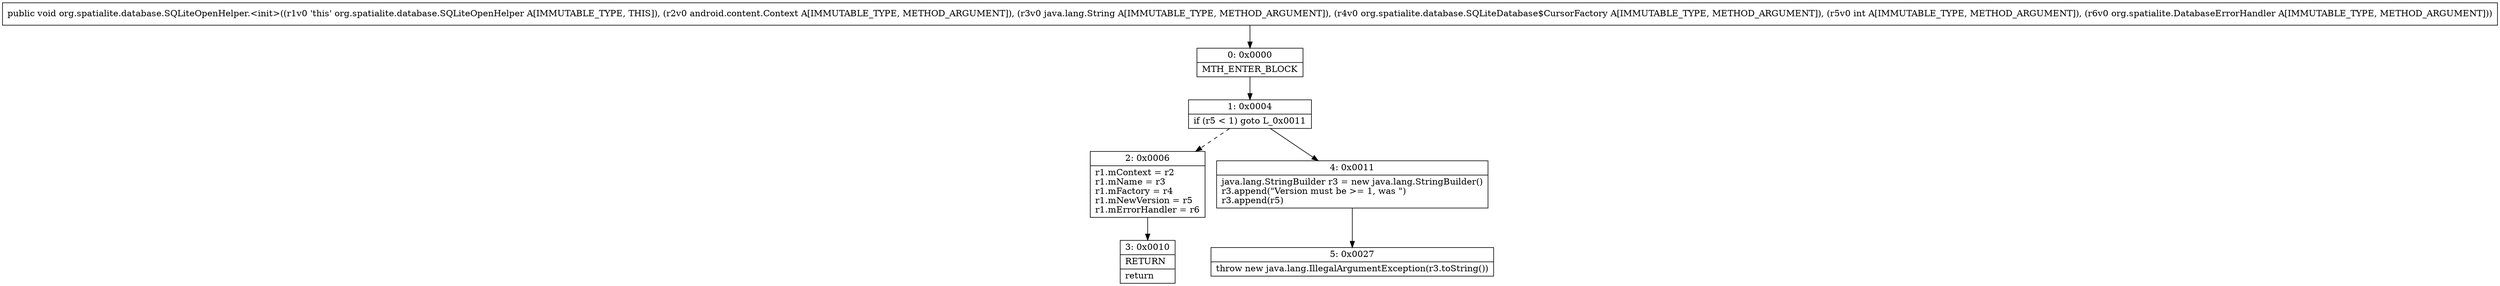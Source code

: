 digraph "CFG fororg.spatialite.database.SQLiteOpenHelper.\<init\>(Landroid\/content\/Context;Ljava\/lang\/String;Lorg\/spatialite\/database\/SQLiteDatabase$CursorFactory;ILorg\/spatialite\/DatabaseErrorHandler;)V" {
Node_0 [shape=record,label="{0\:\ 0x0000|MTH_ENTER_BLOCK\l}"];
Node_1 [shape=record,label="{1\:\ 0x0004|if (r5 \< 1) goto L_0x0011\l}"];
Node_2 [shape=record,label="{2\:\ 0x0006|r1.mContext = r2\lr1.mName = r3\lr1.mFactory = r4\lr1.mNewVersion = r5\lr1.mErrorHandler = r6\l}"];
Node_3 [shape=record,label="{3\:\ 0x0010|RETURN\l|return\l}"];
Node_4 [shape=record,label="{4\:\ 0x0011|java.lang.StringBuilder r3 = new java.lang.StringBuilder()\lr3.append(\"Version must be \>= 1, was \")\lr3.append(r5)\l}"];
Node_5 [shape=record,label="{5\:\ 0x0027|throw new java.lang.IllegalArgumentException(r3.toString())\l}"];
MethodNode[shape=record,label="{public void org.spatialite.database.SQLiteOpenHelper.\<init\>((r1v0 'this' org.spatialite.database.SQLiteOpenHelper A[IMMUTABLE_TYPE, THIS]), (r2v0 android.content.Context A[IMMUTABLE_TYPE, METHOD_ARGUMENT]), (r3v0 java.lang.String A[IMMUTABLE_TYPE, METHOD_ARGUMENT]), (r4v0 org.spatialite.database.SQLiteDatabase$CursorFactory A[IMMUTABLE_TYPE, METHOD_ARGUMENT]), (r5v0 int A[IMMUTABLE_TYPE, METHOD_ARGUMENT]), (r6v0 org.spatialite.DatabaseErrorHandler A[IMMUTABLE_TYPE, METHOD_ARGUMENT])) }"];
MethodNode -> Node_0;
Node_0 -> Node_1;
Node_1 -> Node_2[style=dashed];
Node_1 -> Node_4;
Node_2 -> Node_3;
Node_4 -> Node_5;
}

